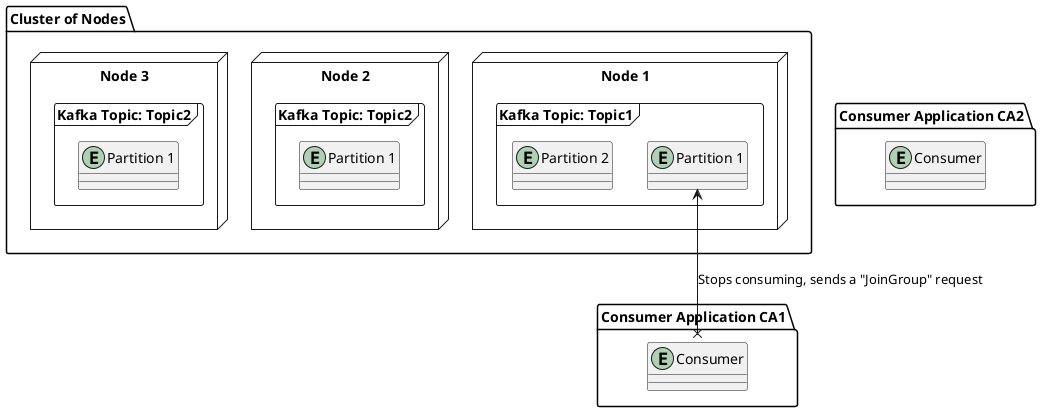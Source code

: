 @startuml


package "Consumer Application CA1" {
    entity "Consumer" as C1
}

package "Consumer Application CA2" {
    entity "Consumer" as C2
}

package "Cluster of Nodes" {
    node "Node 1" {
        frame "Kafka Topic: Topic1"  as K1 {
            entity "Partition 1" as P1
            entity "Partition 2" as P2
        }
    }

    node "Node 2" {
            frame "Kafka Topic: Topic2" {
                entity "Partition 1"
        }
    }

    node "Node 3" {
            frame "Kafka Topic: Topic2" {
                entity "Partition 1"
        }
    }
}



P1 <--x C1 : Stops consuming, sends a "JoinGroup" request


@enduml
